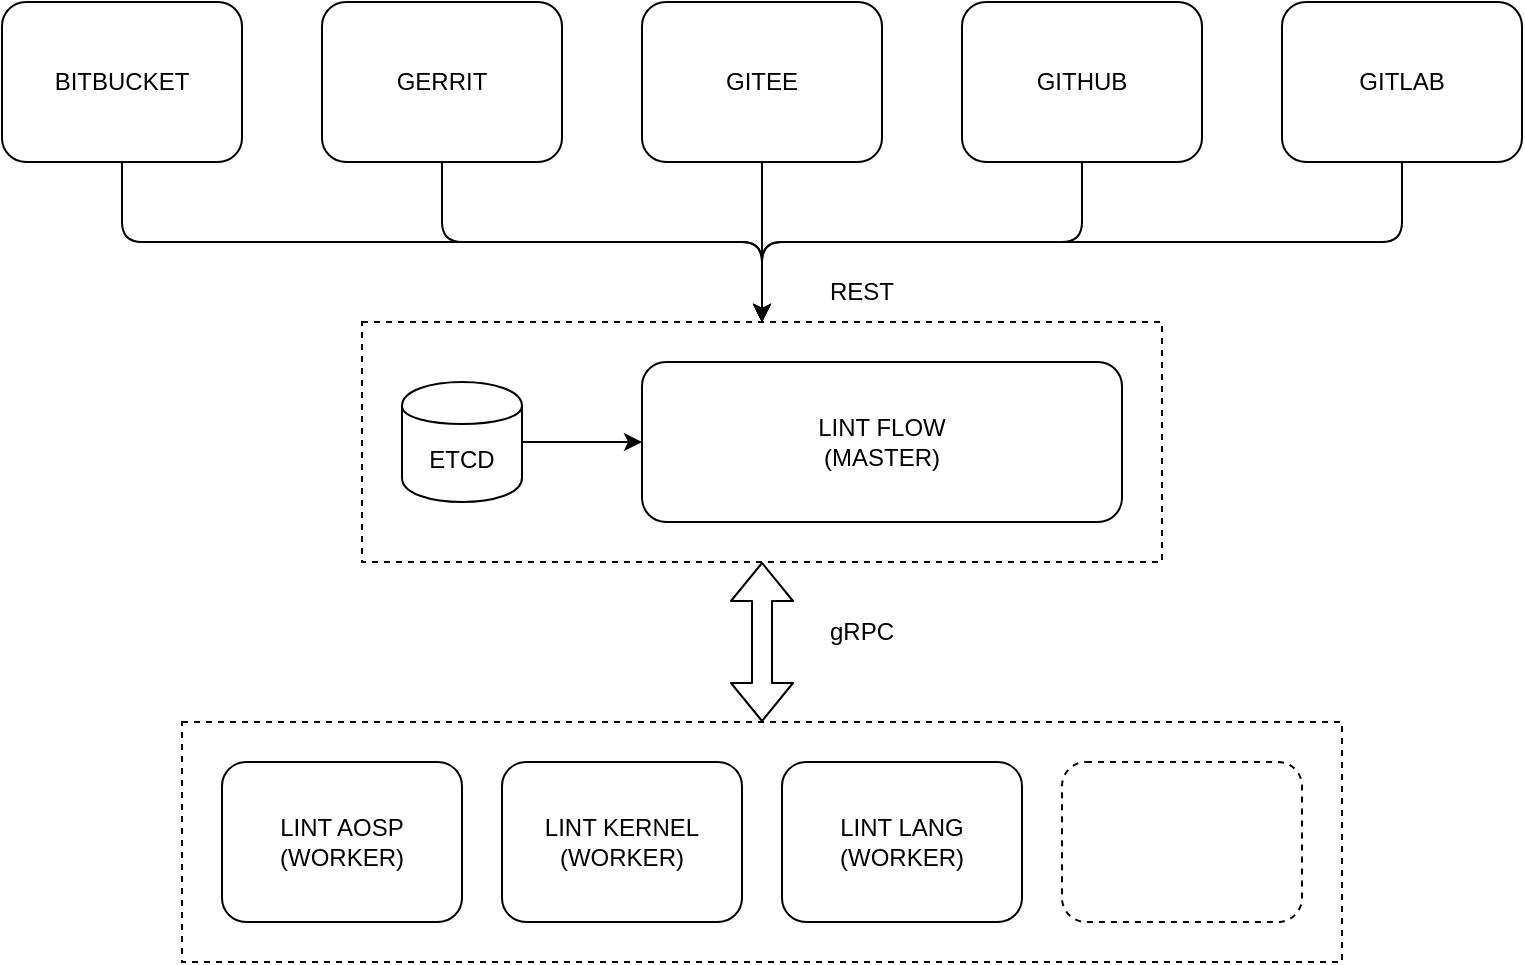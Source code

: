 <mxfile version="14.2.4" type="embed">
    <diagram id="6hGFLwfOUW9BJ-s0fimq" name="Page-1">
        <mxGraphModel dx="2489" dy="812" grid="1" gridSize="10" guides="1" tooltips="1" connect="1" arrows="1" fold="1" page="1" pageScale="1" pageWidth="827" pageHeight="1169" math="0" shadow="0">
            <root>
                <mxCell id="0"/>
                <mxCell id="1" parent="0"/>
                <mxCell id="27" value="" style="rounded=0;whiteSpace=wrap;html=1;dashed=1;" parent="1" vertex="1">
                    <mxGeometry x="140" y="190" width="400" height="120" as="geometry"/>
                </mxCell>
                <mxCell id="22" value="" style="rounded=0;whiteSpace=wrap;html=1;dashed=1;" parent="1" vertex="1">
                    <mxGeometry x="50" y="390" width="580" height="120" as="geometry"/>
                </mxCell>
                <mxCell id="2" value="&lt;span&gt;BITBUCKET&lt;/span&gt;" style="rounded=1;whiteSpace=wrap;html=1;" parent="1" vertex="1">
                    <mxGeometry x="-40" y="30" width="120" height="80" as="geometry"/>
                </mxCell>
                <mxCell id="3" value="&lt;span&gt;GERRIT&lt;/span&gt;" style="rounded=1;whiteSpace=wrap;html=1;" parent="1" vertex="1">
                    <mxGeometry x="120" y="30" width="120" height="80" as="geometry"/>
                </mxCell>
                <mxCell id="4" value="&lt;span&gt;GITEE&lt;/span&gt;" style="rounded=1;whiteSpace=wrap;html=1;" parent="1" vertex="1">
                    <mxGeometry x="280" y="30" width="120" height="80" as="geometry"/>
                </mxCell>
                <mxCell id="6" value="GITHUB" style="rounded=1;whiteSpace=wrap;html=1;" parent="1" vertex="1">
                    <mxGeometry x="440" y="30" width="120" height="80" as="geometry"/>
                </mxCell>
                <mxCell id="7" value="LINT FLOW&lt;br&gt;(MASTER)" style="rounded=1;whiteSpace=wrap;html=1;" parent="1" vertex="1">
                    <mxGeometry x="280" y="210" width="240" height="80" as="geometry"/>
                </mxCell>
                <mxCell id="9" value="" style="edgeStyle=elbowEdgeStyle;elbow=vertical;endArrow=classic;html=1;exitX=0.5;exitY=1;exitDx=0;exitDy=0;entryX=0.5;entryY=0;entryDx=0;entryDy=0;" parent="1" source="2" target="27" edge="1">
                    <mxGeometry width="50" height="50" relative="1" as="geometry">
                        <mxPoint x="170" y="480" as="sourcePoint"/>
                        <mxPoint x="220" y="430" as="targetPoint"/>
                        <Array as="points">
                            <mxPoint x="220" y="150"/>
                        </Array>
                    </mxGeometry>
                </mxCell>
                <mxCell id="10" value="" style="edgeStyle=elbowEdgeStyle;elbow=vertical;endArrow=classic;html=1;exitX=0.5;exitY=1;exitDx=0;exitDy=0;entryX=0.5;entryY=0;entryDx=0;entryDy=0;" parent="1" source="3" target="27" edge="1">
                    <mxGeometry width="50" height="50" relative="1" as="geometry">
                        <mxPoint x="270" y="470" as="sourcePoint"/>
                        <mxPoint x="320" y="410" as="targetPoint"/>
                        <Array as="points">
                            <mxPoint x="300" y="150"/>
                        </Array>
                    </mxGeometry>
                </mxCell>
                <mxCell id="11" value="" style="edgeStyle=elbowEdgeStyle;elbow=vertical;endArrow=classic;html=1;exitX=0.5;exitY=1;exitDx=0;exitDy=0;entryX=0.5;entryY=0;entryDx=0;entryDy=0;" parent="1" source="4" target="27" edge="1">
                    <mxGeometry width="50" height="50" relative="1" as="geometry">
                        <mxPoint x="440" y="390" as="sourcePoint"/>
                        <mxPoint x="490" y="340" as="targetPoint"/>
                    </mxGeometry>
                </mxCell>
                <mxCell id="12" value="" style="edgeStyle=elbowEdgeStyle;elbow=vertical;endArrow=classic;html=1;exitX=0.5;exitY=1;exitDx=0;exitDy=0;entryX=0.5;entryY=0;entryDx=0;entryDy=0;" parent="1" source="6" target="27" edge="1">
                    <mxGeometry width="50" height="50" relative="1" as="geometry">
                        <mxPoint x="480" y="400" as="sourcePoint"/>
                        <mxPoint x="530" y="350" as="targetPoint"/>
                    </mxGeometry>
                </mxCell>
                <mxCell id="13" value="LINT KERNEL&lt;br&gt;(WORKER)" style="rounded=1;whiteSpace=wrap;html=1;" parent="1" vertex="1">
                    <mxGeometry x="210" y="410" width="120" height="80" as="geometry"/>
                </mxCell>
                <mxCell id="15" value="" style="rounded=1;whiteSpace=wrap;html=1;dashed=1;" parent="1" vertex="1">
                    <mxGeometry x="490" y="410" width="120" height="80" as="geometry"/>
                </mxCell>
                <mxCell id="23" value="" style="shape=flexArrow;endArrow=classic;startArrow=classic;html=1;entryX=0.5;entryY=1;entryDx=0;entryDy=0;exitX=0.5;exitY=0;exitDx=0;exitDy=0;" parent="1" source="22" target="27" edge="1">
                    <mxGeometry width="50" height="50" relative="1" as="geometry">
                        <mxPoint x="320" y="350" as="sourcePoint"/>
                        <mxPoint x="370" y="300" as="targetPoint"/>
                    </mxGeometry>
                </mxCell>
                <mxCell id="24" value="gRPC" style="text;html=1;strokeColor=none;fillColor=none;align=center;verticalAlign=middle;whiteSpace=wrap;rounded=0;" parent="1" vertex="1">
                    <mxGeometry x="350" y="330" width="80" height="30" as="geometry"/>
                </mxCell>
                <mxCell id="25" value="REST" style="text;html=1;strokeColor=none;fillColor=none;align=center;verticalAlign=middle;whiteSpace=wrap;rounded=0;" parent="1" vertex="1">
                    <mxGeometry x="350" y="160" width="80" height="30" as="geometry"/>
                </mxCell>
                <mxCell id="26" value="ETCD" style="shape=cylinder;whiteSpace=wrap;html=1;boundedLbl=1;backgroundOutline=1;" parent="1" vertex="1">
                    <mxGeometry x="160" y="220" width="60" height="60" as="geometry"/>
                </mxCell>
                <mxCell id="31" value="LINT LANG&lt;br&gt;(WORKER)" style="rounded=1;whiteSpace=wrap;html=1;" parent="1" vertex="1">
                    <mxGeometry x="350" y="410" width="120" height="80" as="geometry"/>
                </mxCell>
                <mxCell id="32" value="LINT AOSP&lt;br&gt;(WORKER)" style="rounded=1;whiteSpace=wrap;html=1;" parent="1" vertex="1">
                    <mxGeometry x="70" y="410" width="120" height="80" as="geometry"/>
                </mxCell>
                <mxCell id="33" value="&lt;span&gt;GITLAB&lt;/span&gt;" style="rounded=1;whiteSpace=wrap;html=1;" parent="1" vertex="1">
                    <mxGeometry x="600" y="30" width="120" height="80" as="geometry"/>
                </mxCell>
                <mxCell id="34" value="" style="edgeStyle=elbowEdgeStyle;elbow=vertical;endArrow=classic;html=1;exitX=0.5;exitY=1;exitDx=0;exitDy=0;entryX=0.5;entryY=0;entryDx=0;entryDy=0;" parent="1" source="33" target="27" edge="1">
                    <mxGeometry width="50" height="50" relative="1" as="geometry">
                        <mxPoint x="680" y="250" as="sourcePoint"/>
                        <mxPoint x="730" y="200" as="targetPoint"/>
                    </mxGeometry>
                </mxCell>
                <mxCell id="35" value="" style="endArrow=classic;html=1;exitX=1;exitY=0.5;exitDx=0;exitDy=0;" parent="1" source="26" edge="1">
                    <mxGeometry width="50" height="50" relative="1" as="geometry">
                        <mxPoint x="-130" y="440" as="sourcePoint"/>
                        <mxPoint x="280" y="250" as="targetPoint"/>
                    </mxGeometry>
                </mxCell>
            </root>
        </mxGraphModel>
    </diagram>
</mxfile>